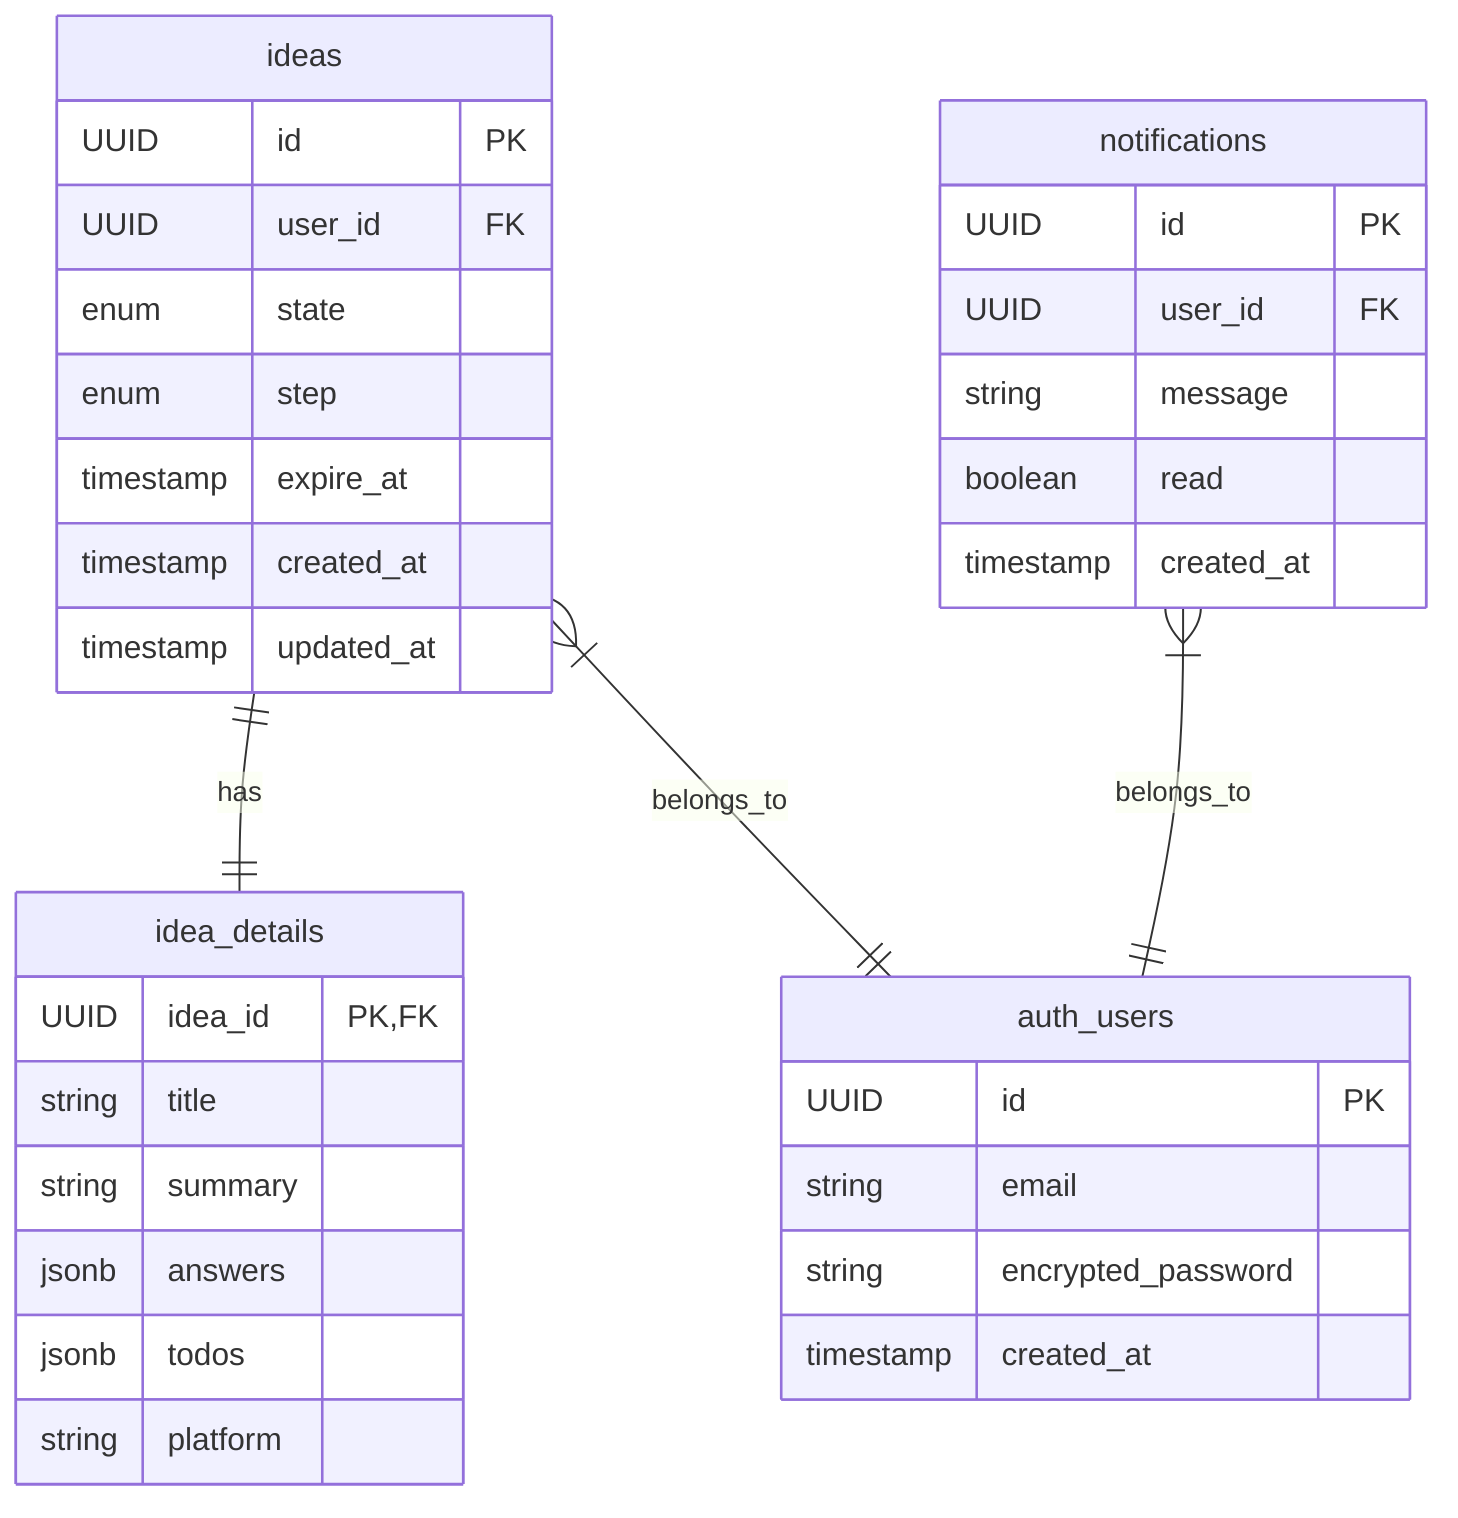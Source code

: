 erDiagram
    ideas {
        UUID id PK
        UUID user_id FK
        enum state
        enum step
        timestamp expire_at
        timestamp created_at
        timestamp updated_at
    }
    
    idea_details {
        UUID idea_id PK,FK
        string title
        string summary
        jsonb answers
        jsonb todos
        string platform
    }
    
    notifications {
        UUID id PK
        UUID user_id FK
        string message
        boolean read
        timestamp created_at
    }
    
    auth_users {
        UUID id PK
        string email
        string encrypted_password
        timestamp created_at
    }
    
    ideas ||--|| idea_details : has
    ideas }|--|| auth_users : belongs_to
    notifications }|--|| auth_users : belongs_to